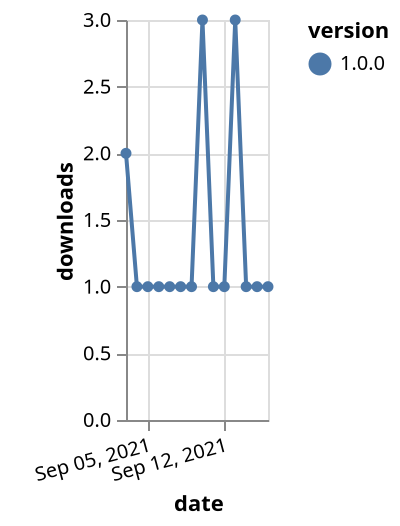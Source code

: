 {"$schema": "https://vega.github.io/schema/vega-lite/v5.json", "description": "A simple bar chart with embedded data.", "data": {"values": [{"date": "2021-09-03", "total": 132, "delta": 2, "version": "1.0.0"}, {"date": "2021-09-04", "total": 133, "delta": 1, "version": "1.0.0"}, {"date": "2021-09-05", "total": 134, "delta": 1, "version": "1.0.0"}, {"date": "2021-09-06", "total": 135, "delta": 1, "version": "1.0.0"}, {"date": "2021-09-07", "total": 136, "delta": 1, "version": "1.0.0"}, {"date": "2021-09-08", "total": 137, "delta": 1, "version": "1.0.0"}, {"date": "2021-09-09", "total": 138, "delta": 1, "version": "1.0.0"}, {"date": "2021-09-10", "total": 141, "delta": 3, "version": "1.0.0"}, {"date": "2021-09-11", "total": 142, "delta": 1, "version": "1.0.0"}, {"date": "2021-09-12", "total": 143, "delta": 1, "version": "1.0.0"}, {"date": "2021-09-13", "total": 146, "delta": 3, "version": "1.0.0"}, {"date": "2021-09-14", "total": 147, "delta": 1, "version": "1.0.0"}, {"date": "2021-09-15", "total": 148, "delta": 1, "version": "1.0.0"}, {"date": "2021-09-16", "total": 149, "delta": 1, "version": "1.0.0"}]}, "width": "container", "mark": {"type": "line", "point": {"filled": true}}, "encoding": {"x": {"field": "date", "type": "temporal", "timeUnit": "yearmonthdate", "title": "date", "axis": {"labelAngle": -15}}, "y": {"field": "delta", "type": "quantitative", "title": "downloads"}, "color": {"field": "version", "type": "nominal"}, "tooltip": {"field": "delta"}}}